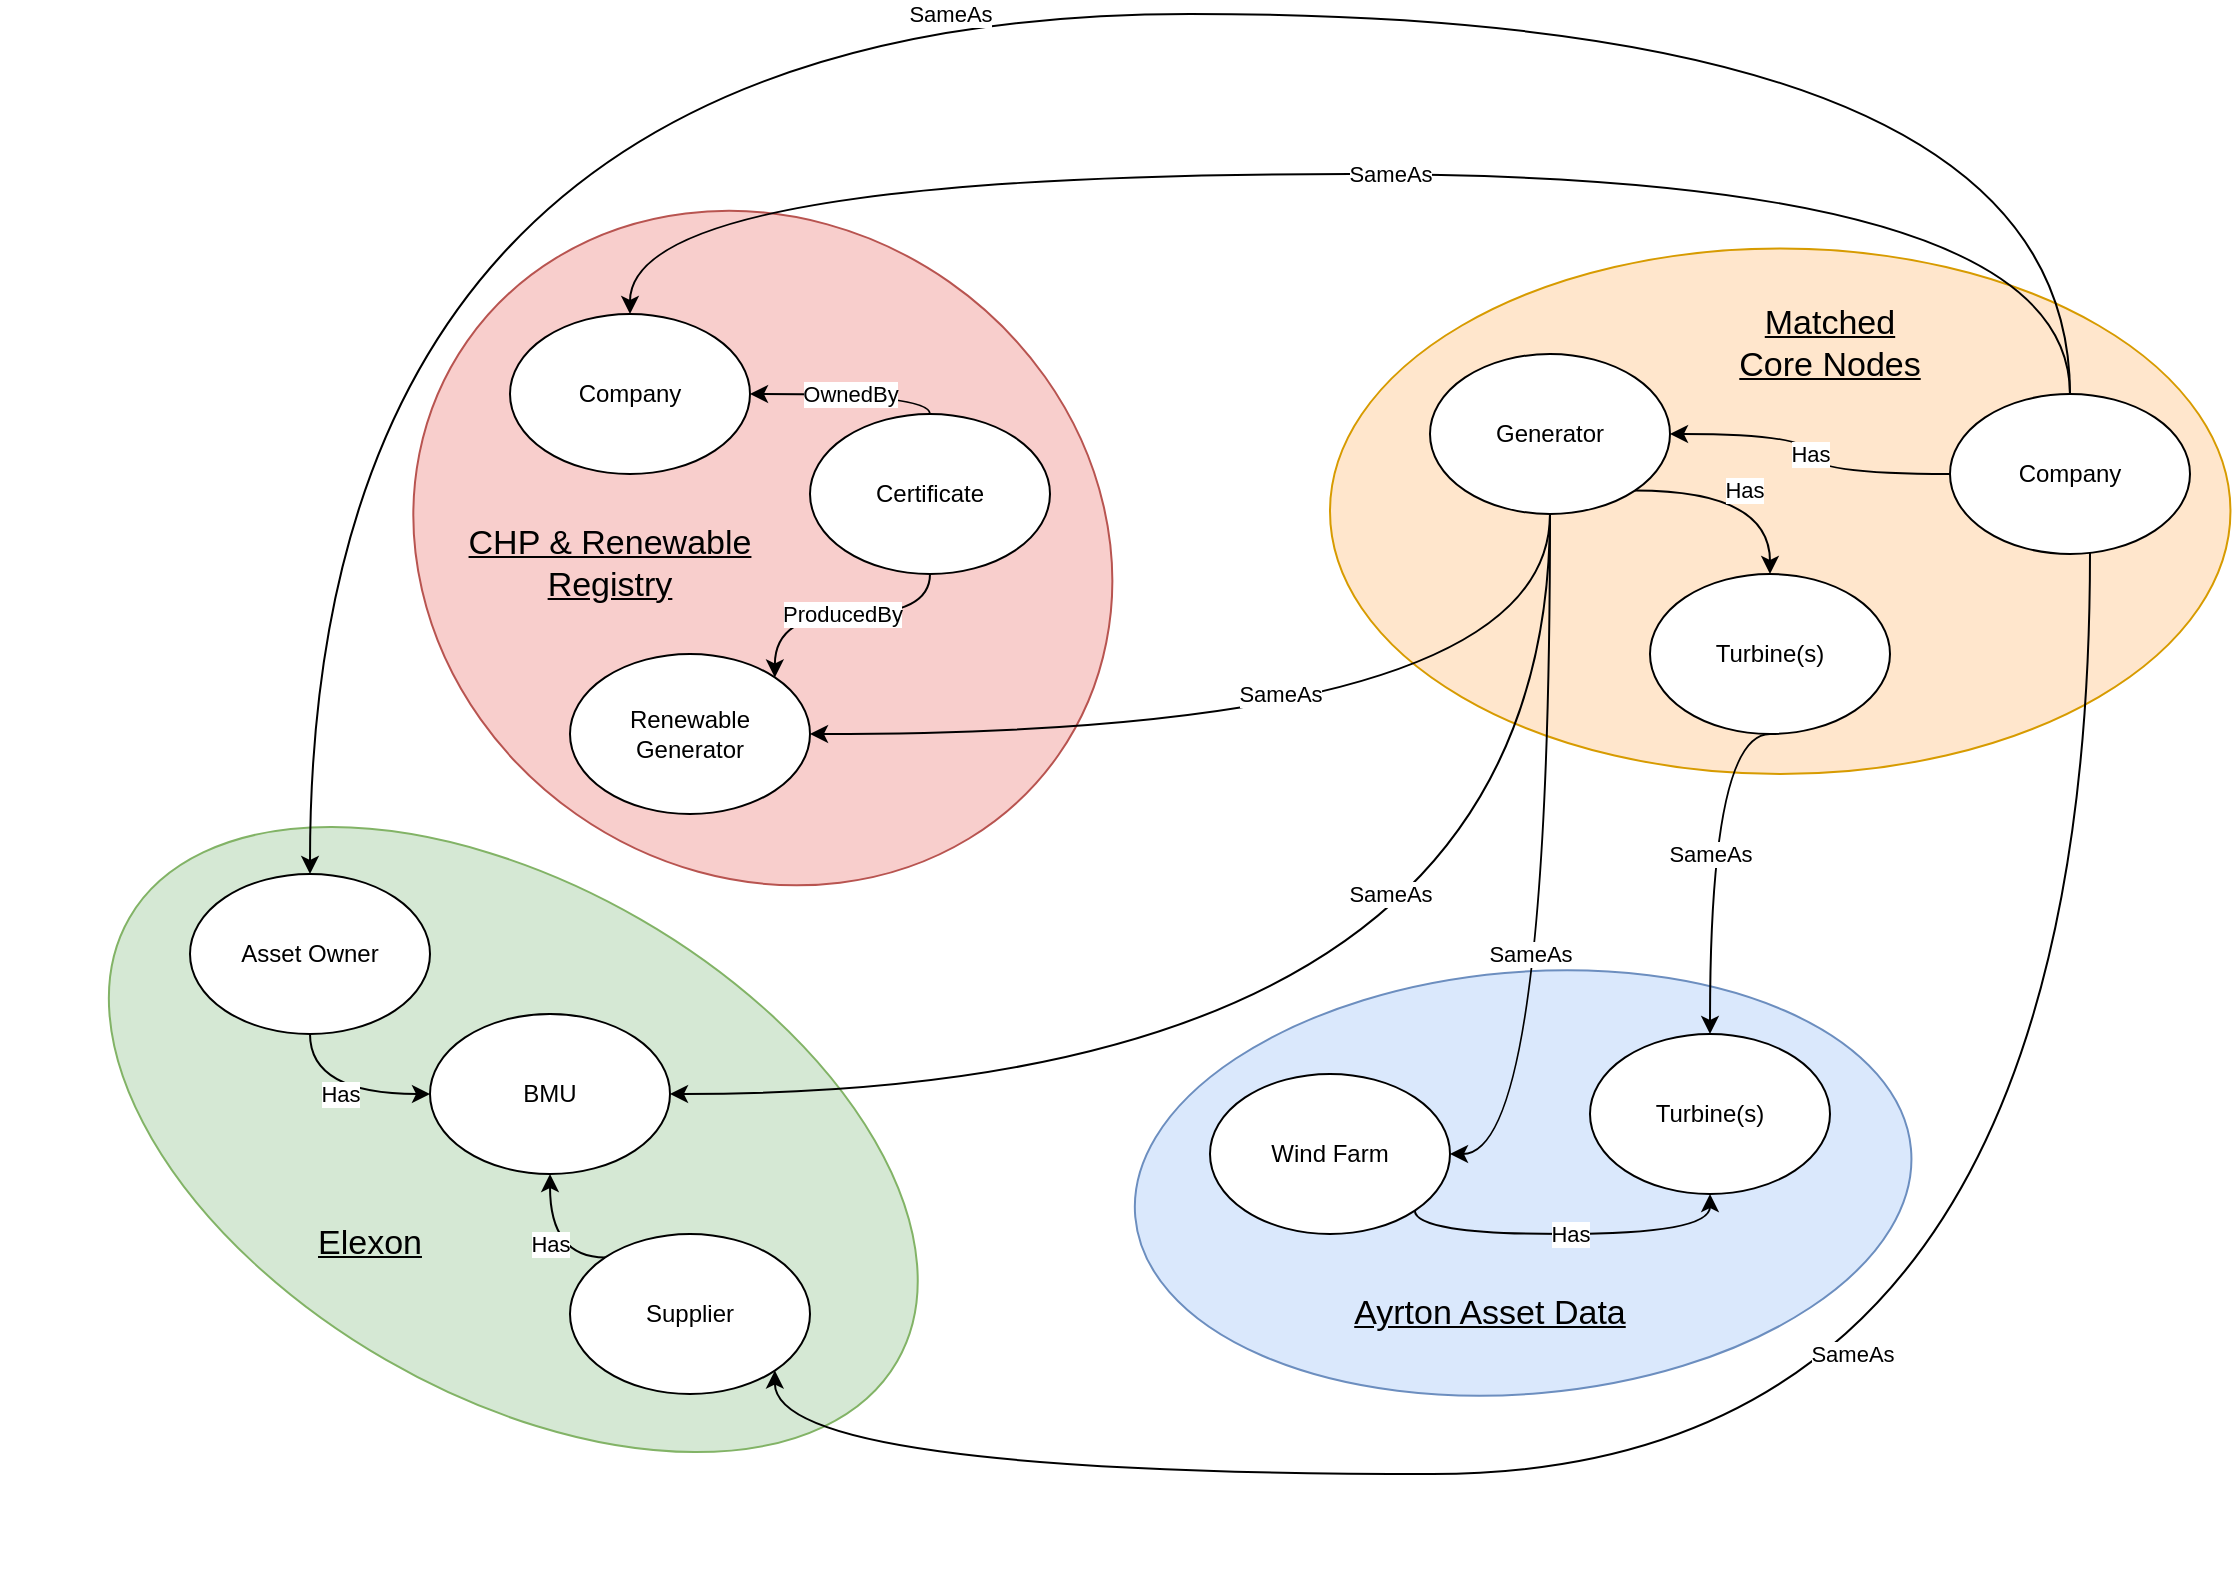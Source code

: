 <mxfile version="24.6.4" type="device">
  <diagram name="Page-1" id="EfjONE5jG46jO1RRSjWZ">
    <mxGraphModel dx="2221" dy="1881" grid="1" gridSize="10" guides="1" tooltips="1" connect="1" arrows="1" fold="1" page="1" pageScale="1" pageWidth="850" pageHeight="1100" math="0" shadow="0">
      <root>
        <mxCell id="0" />
        <mxCell id="1" parent="0" />
        <mxCell id="q2NTeVXQap02_xZOu8I3-50" value="" style="ellipse;whiteSpace=wrap;html=1;rotation=0;fillColor=#ffe6cc;strokeColor=#d79b00;" vertex="1" parent="1">
          <mxGeometry x="410" y="17.27" width="450.23" height="262.73" as="geometry" />
        </mxCell>
        <mxCell id="q2NTeVXQap02_xZOu8I3-48" value="" style="ellipse;whiteSpace=wrap;html=1;rotation=35;fillColor=#f8cecc;strokeColor=#b85450;" vertex="1" parent="1">
          <mxGeometry x="-54" y="4.55" width="360.84" height="324.98" as="geometry" />
        </mxCell>
        <mxCell id="q2NTeVXQap02_xZOu8I3-46" value="" style="ellipse;whiteSpace=wrap;html=1;rotation=-5;fillColor=#dae8fc;strokeColor=#6c8ebf;" vertex="1" parent="1">
          <mxGeometry x="311.9" y="379.11" width="389.34" height="210.81" as="geometry" />
        </mxCell>
        <mxCell id="q2NTeVXQap02_xZOu8I3-45" value="" style="ellipse;whiteSpace=wrap;html=1;rotation=30;fillColor=#d5e8d4;strokeColor=#82b366;" vertex="1" parent="1">
          <mxGeometry x="-220" y="335.61" width="443.3" height="254.39" as="geometry" />
        </mxCell>
        <mxCell id="q2NTeVXQap02_xZOu8I3-35" value="SameAs" style="edgeStyle=orthogonalEdgeStyle;rounded=0;orthogonalLoop=1;jettySize=auto;html=1;curved=1;exitX=0.5;exitY=1;exitDx=0;exitDy=0;" edge="1" parent="1" source="q2NTeVXQap02_xZOu8I3-6" target="q2NTeVXQap02_xZOu8I3-8">
          <mxGeometry relative="1" as="geometry">
            <Array as="points">
              <mxPoint x="600" y="260" />
            </Array>
          </mxGeometry>
        </mxCell>
        <mxCell id="q2NTeVXQap02_xZOu8I3-6" value="Turbine(s)" style="ellipse;whiteSpace=wrap;html=1;" vertex="1" parent="1">
          <mxGeometry x="570" y="180" width="120" height="80" as="geometry" />
        </mxCell>
        <mxCell id="q2NTeVXQap02_xZOu8I3-38" value="Has" style="edgeStyle=orthogonalEdgeStyle;rounded=0;orthogonalLoop=1;jettySize=auto;html=1;exitX=1;exitY=1;exitDx=0;exitDy=0;entryX=0.5;entryY=1;entryDx=0;entryDy=0;curved=1;" edge="1" parent="1" source="q2NTeVXQap02_xZOu8I3-7" target="q2NTeVXQap02_xZOu8I3-8">
          <mxGeometry relative="1" as="geometry">
            <Array as="points">
              <mxPoint x="452" y="510" />
              <mxPoint x="600" y="510" />
            </Array>
          </mxGeometry>
        </mxCell>
        <mxCell id="q2NTeVXQap02_xZOu8I3-7" value="Wind Farm" style="ellipse;whiteSpace=wrap;html=1;" vertex="1" parent="1">
          <mxGeometry x="350" y="430" width="120" height="80" as="geometry" />
        </mxCell>
        <mxCell id="q2NTeVXQap02_xZOu8I3-8" value="Turbine(s)" style="ellipse;whiteSpace=wrap;html=1;" vertex="1" parent="1">
          <mxGeometry x="540" y="410" width="120" height="80" as="geometry" />
        </mxCell>
        <mxCell id="q2NTeVXQap02_xZOu8I3-22" value="SameAs" style="edgeStyle=orthogonalEdgeStyle;rounded=0;orthogonalLoop=1;jettySize=auto;html=1;entryX=0.5;entryY=0;entryDx=0;entryDy=0;curved=1;" edge="1" parent="1" source="q2NTeVXQap02_xZOu8I3-9" target="q2NTeVXQap02_xZOu8I3-13">
          <mxGeometry relative="1" as="geometry">
            <Array as="points">
              <mxPoint x="780" y="-20" />
              <mxPoint x="60" y="-20" />
            </Array>
          </mxGeometry>
        </mxCell>
        <mxCell id="q2NTeVXQap02_xZOu8I3-23" value="SameAs" style="edgeStyle=orthogonalEdgeStyle;rounded=0;orthogonalLoop=1;jettySize=auto;html=1;entryX=0.5;entryY=0;entryDx=0;entryDy=0;curved=1;" edge="1" parent="1" source="q2NTeVXQap02_xZOu8I3-9" target="q2NTeVXQap02_xZOu8I3-17">
          <mxGeometry relative="1" as="geometry">
            <Array as="points">
              <mxPoint x="780" y="-100" />
              <mxPoint x="-100" y="-100" />
            </Array>
          </mxGeometry>
        </mxCell>
        <mxCell id="q2NTeVXQap02_xZOu8I3-28" value="SameAs" style="edgeStyle=orthogonalEdgeStyle;rounded=0;orthogonalLoop=1;jettySize=auto;html=1;entryX=1;entryY=1;entryDx=0;entryDy=0;curved=1;" edge="1" parent="1" source="q2NTeVXQap02_xZOu8I3-9" target="q2NTeVXQap02_xZOu8I3-16">
          <mxGeometry x="-0.007" y="-60" relative="1" as="geometry">
            <Array as="points">
              <mxPoint x="790" y="630" />
              <mxPoint x="132" y="630" />
            </Array>
            <mxPoint x="1" as="offset" />
          </mxGeometry>
        </mxCell>
        <mxCell id="q2NTeVXQap02_xZOu8I3-39" value="Has" style="edgeStyle=orthogonalEdgeStyle;rounded=0;orthogonalLoop=1;jettySize=auto;html=1;entryX=1;entryY=0.5;entryDx=0;entryDy=0;curved=1;" edge="1" parent="1" source="q2NTeVXQap02_xZOu8I3-9" target="q2NTeVXQap02_xZOu8I3-11">
          <mxGeometry relative="1" as="geometry" />
        </mxCell>
        <mxCell id="q2NTeVXQap02_xZOu8I3-9" value="Company" style="ellipse;whiteSpace=wrap;html=1;" vertex="1" parent="1">
          <mxGeometry x="720" y="90" width="120" height="80" as="geometry" />
        </mxCell>
        <mxCell id="q2NTeVXQap02_xZOu8I3-19" value="SameAs" style="edgeStyle=orthogonalEdgeStyle;rounded=0;orthogonalLoop=1;jettySize=auto;html=1;entryX=0.5;entryY=1;entryDx=0;entryDy=0;curved=1;startArrow=classic;startFill=1;endArrow=none;endFill=0;" edge="1" parent="1" source="q2NTeVXQap02_xZOu8I3-10" target="q2NTeVXQap02_xZOu8I3-11">
          <mxGeometry x="-0.021" y="20" relative="1" as="geometry">
            <mxPoint as="offset" />
          </mxGeometry>
        </mxCell>
        <mxCell id="q2NTeVXQap02_xZOu8I3-10" value="Renewable&lt;br&gt;Generator" style="ellipse;whiteSpace=wrap;html=1;" vertex="1" parent="1">
          <mxGeometry x="30" y="220" width="120" height="80" as="geometry" />
        </mxCell>
        <mxCell id="q2NTeVXQap02_xZOu8I3-24" value="SameAs" style="edgeStyle=orthogonalEdgeStyle;rounded=0;orthogonalLoop=1;jettySize=auto;html=1;entryX=1;entryY=0.5;entryDx=0;entryDy=0;curved=1;" edge="1" parent="1" source="q2NTeVXQap02_xZOu8I3-11" target="q2NTeVXQap02_xZOu8I3-14">
          <mxGeometry x="-0.479" y="-80" relative="1" as="geometry">
            <Array as="points">
              <mxPoint x="520" y="440" />
            </Array>
            <mxPoint as="offset" />
          </mxGeometry>
        </mxCell>
        <mxCell id="q2NTeVXQap02_xZOu8I3-37" value="SameAs" style="edgeStyle=orthogonalEdgeStyle;rounded=0;orthogonalLoop=1;jettySize=auto;html=1;entryX=1;entryY=0.5;entryDx=0;entryDy=0;curved=1;" edge="1" parent="1" source="q2NTeVXQap02_xZOu8I3-11" target="q2NTeVXQap02_xZOu8I3-7">
          <mxGeometry x="0.189" y="-10" relative="1" as="geometry">
            <mxPoint as="offset" />
          </mxGeometry>
        </mxCell>
        <mxCell id="q2NTeVXQap02_xZOu8I3-42" value="Has" style="edgeStyle=orthogonalEdgeStyle;rounded=0;orthogonalLoop=1;jettySize=auto;html=1;exitX=1;exitY=1;exitDx=0;exitDy=0;entryX=0.5;entryY=0;entryDx=0;entryDy=0;curved=1;" edge="1" parent="1" source="q2NTeVXQap02_xZOu8I3-11" target="q2NTeVXQap02_xZOu8I3-6">
          <mxGeometry relative="1" as="geometry">
            <Array as="points">
              <mxPoint x="630" y="138" />
            </Array>
          </mxGeometry>
        </mxCell>
        <mxCell id="q2NTeVXQap02_xZOu8I3-11" value="Generator" style="ellipse;whiteSpace=wrap;html=1;" vertex="1" parent="1">
          <mxGeometry x="460" y="70" width="120" height="80" as="geometry" />
        </mxCell>
        <mxCell id="q2NTeVXQap02_xZOu8I3-25" value="ProducedBy" style="edgeStyle=orthogonalEdgeStyle;rounded=0;orthogonalLoop=1;jettySize=auto;html=1;entryX=1;entryY=0;entryDx=0;entryDy=0;curved=1;" edge="1" parent="1" source="q2NTeVXQap02_xZOu8I3-12" target="q2NTeVXQap02_xZOu8I3-10">
          <mxGeometry relative="1" as="geometry" />
        </mxCell>
        <mxCell id="q2NTeVXQap02_xZOu8I3-27" value="OwnedBy" style="edgeStyle=orthogonalEdgeStyle;rounded=0;orthogonalLoop=1;jettySize=auto;html=1;entryX=1;entryY=0.5;entryDx=0;entryDy=0;curved=1;" edge="1" parent="1" source="q2NTeVXQap02_xZOu8I3-12" target="q2NTeVXQap02_xZOu8I3-13">
          <mxGeometry relative="1" as="geometry">
            <Array as="points">
              <mxPoint x="210" y="90" />
            </Array>
          </mxGeometry>
        </mxCell>
        <mxCell id="q2NTeVXQap02_xZOu8I3-12" value="Certificate" style="ellipse;whiteSpace=wrap;html=1;" vertex="1" parent="1">
          <mxGeometry x="150" y="100" width="120" height="80" as="geometry" />
        </mxCell>
        <mxCell id="q2NTeVXQap02_xZOu8I3-13" value="Company" style="ellipse;whiteSpace=wrap;html=1;" vertex="1" parent="1">
          <mxGeometry y="50" width="120" height="80" as="geometry" />
        </mxCell>
        <mxCell id="q2NTeVXQap02_xZOu8I3-14" value="BMU" style="ellipse;whiteSpace=wrap;html=1;" vertex="1" parent="1">
          <mxGeometry x="-40" y="400" width="120" height="80" as="geometry" />
        </mxCell>
        <mxCell id="q2NTeVXQap02_xZOu8I3-30" value="Has" style="edgeStyle=orthogonalEdgeStyle;rounded=0;orthogonalLoop=1;jettySize=auto;html=1;exitX=0;exitY=0;exitDx=0;exitDy=0;entryX=0.5;entryY=1;entryDx=0;entryDy=0;curved=1;" edge="1" parent="1" source="q2NTeVXQap02_xZOu8I3-16" target="q2NTeVXQap02_xZOu8I3-14">
          <mxGeometry x="-0.005" relative="1" as="geometry">
            <Array as="points">
              <mxPoint x="20" y="522" />
            </Array>
            <mxPoint as="offset" />
          </mxGeometry>
        </mxCell>
        <mxCell id="q2NTeVXQap02_xZOu8I3-16" value="Supplier" style="ellipse;whiteSpace=wrap;html=1;" vertex="1" parent="1">
          <mxGeometry x="30" y="510" width="120" height="80" as="geometry" />
        </mxCell>
        <mxCell id="q2NTeVXQap02_xZOu8I3-32" value="Has" style="edgeStyle=orthogonalEdgeStyle;rounded=0;orthogonalLoop=1;jettySize=auto;html=1;entryX=0;entryY=0.5;entryDx=0;entryDy=0;curved=1;" edge="1" parent="1" source="q2NTeVXQap02_xZOu8I3-17" target="q2NTeVXQap02_xZOu8I3-14">
          <mxGeometry relative="1" as="geometry" />
        </mxCell>
        <mxCell id="q2NTeVXQap02_xZOu8I3-17" value="Asset Owner" style="ellipse;whiteSpace=wrap;html=1;" vertex="1" parent="1">
          <mxGeometry x="-160" y="330" width="120" height="80" as="geometry" />
        </mxCell>
        <mxCell id="q2NTeVXQap02_xZOu8I3-51" value="CHP &amp;amp; Renewable&lt;br style=&quot;font-size: 17px;&quot;&gt;Registry" style="text;html=1;align=center;verticalAlign=middle;whiteSpace=wrap;rounded=0;fontStyle=4;fontSize=17;" vertex="1" parent="1">
          <mxGeometry x="-30" y="140" width="160" height="70" as="geometry" />
        </mxCell>
        <mxCell id="q2NTeVXQap02_xZOu8I3-53" value="Matched &lt;br&gt;Core Nodes" style="text;html=1;align=center;verticalAlign=middle;whiteSpace=wrap;rounded=0;fontStyle=4;fontSize=17;" vertex="1" parent="1">
          <mxGeometry x="580" y="30" width="160" height="70" as="geometry" />
        </mxCell>
        <mxCell id="q2NTeVXQap02_xZOu8I3-54" value="Elexon" style="text;html=1;align=center;verticalAlign=middle;whiteSpace=wrap;rounded=0;fontStyle=4;fontSize=17;" vertex="1" parent="1">
          <mxGeometry x="-150" y="480" width="160" height="70" as="geometry" />
        </mxCell>
        <mxCell id="q2NTeVXQap02_xZOu8I3-55" value="Ayrton Asset Data" style="text;html=1;align=center;verticalAlign=middle;whiteSpace=wrap;rounded=0;fontStyle=4;fontSize=17;" vertex="1" parent="1">
          <mxGeometry x="410" y="515" width="160" height="70" as="geometry" />
        </mxCell>
      </root>
    </mxGraphModel>
  </diagram>
</mxfile>
